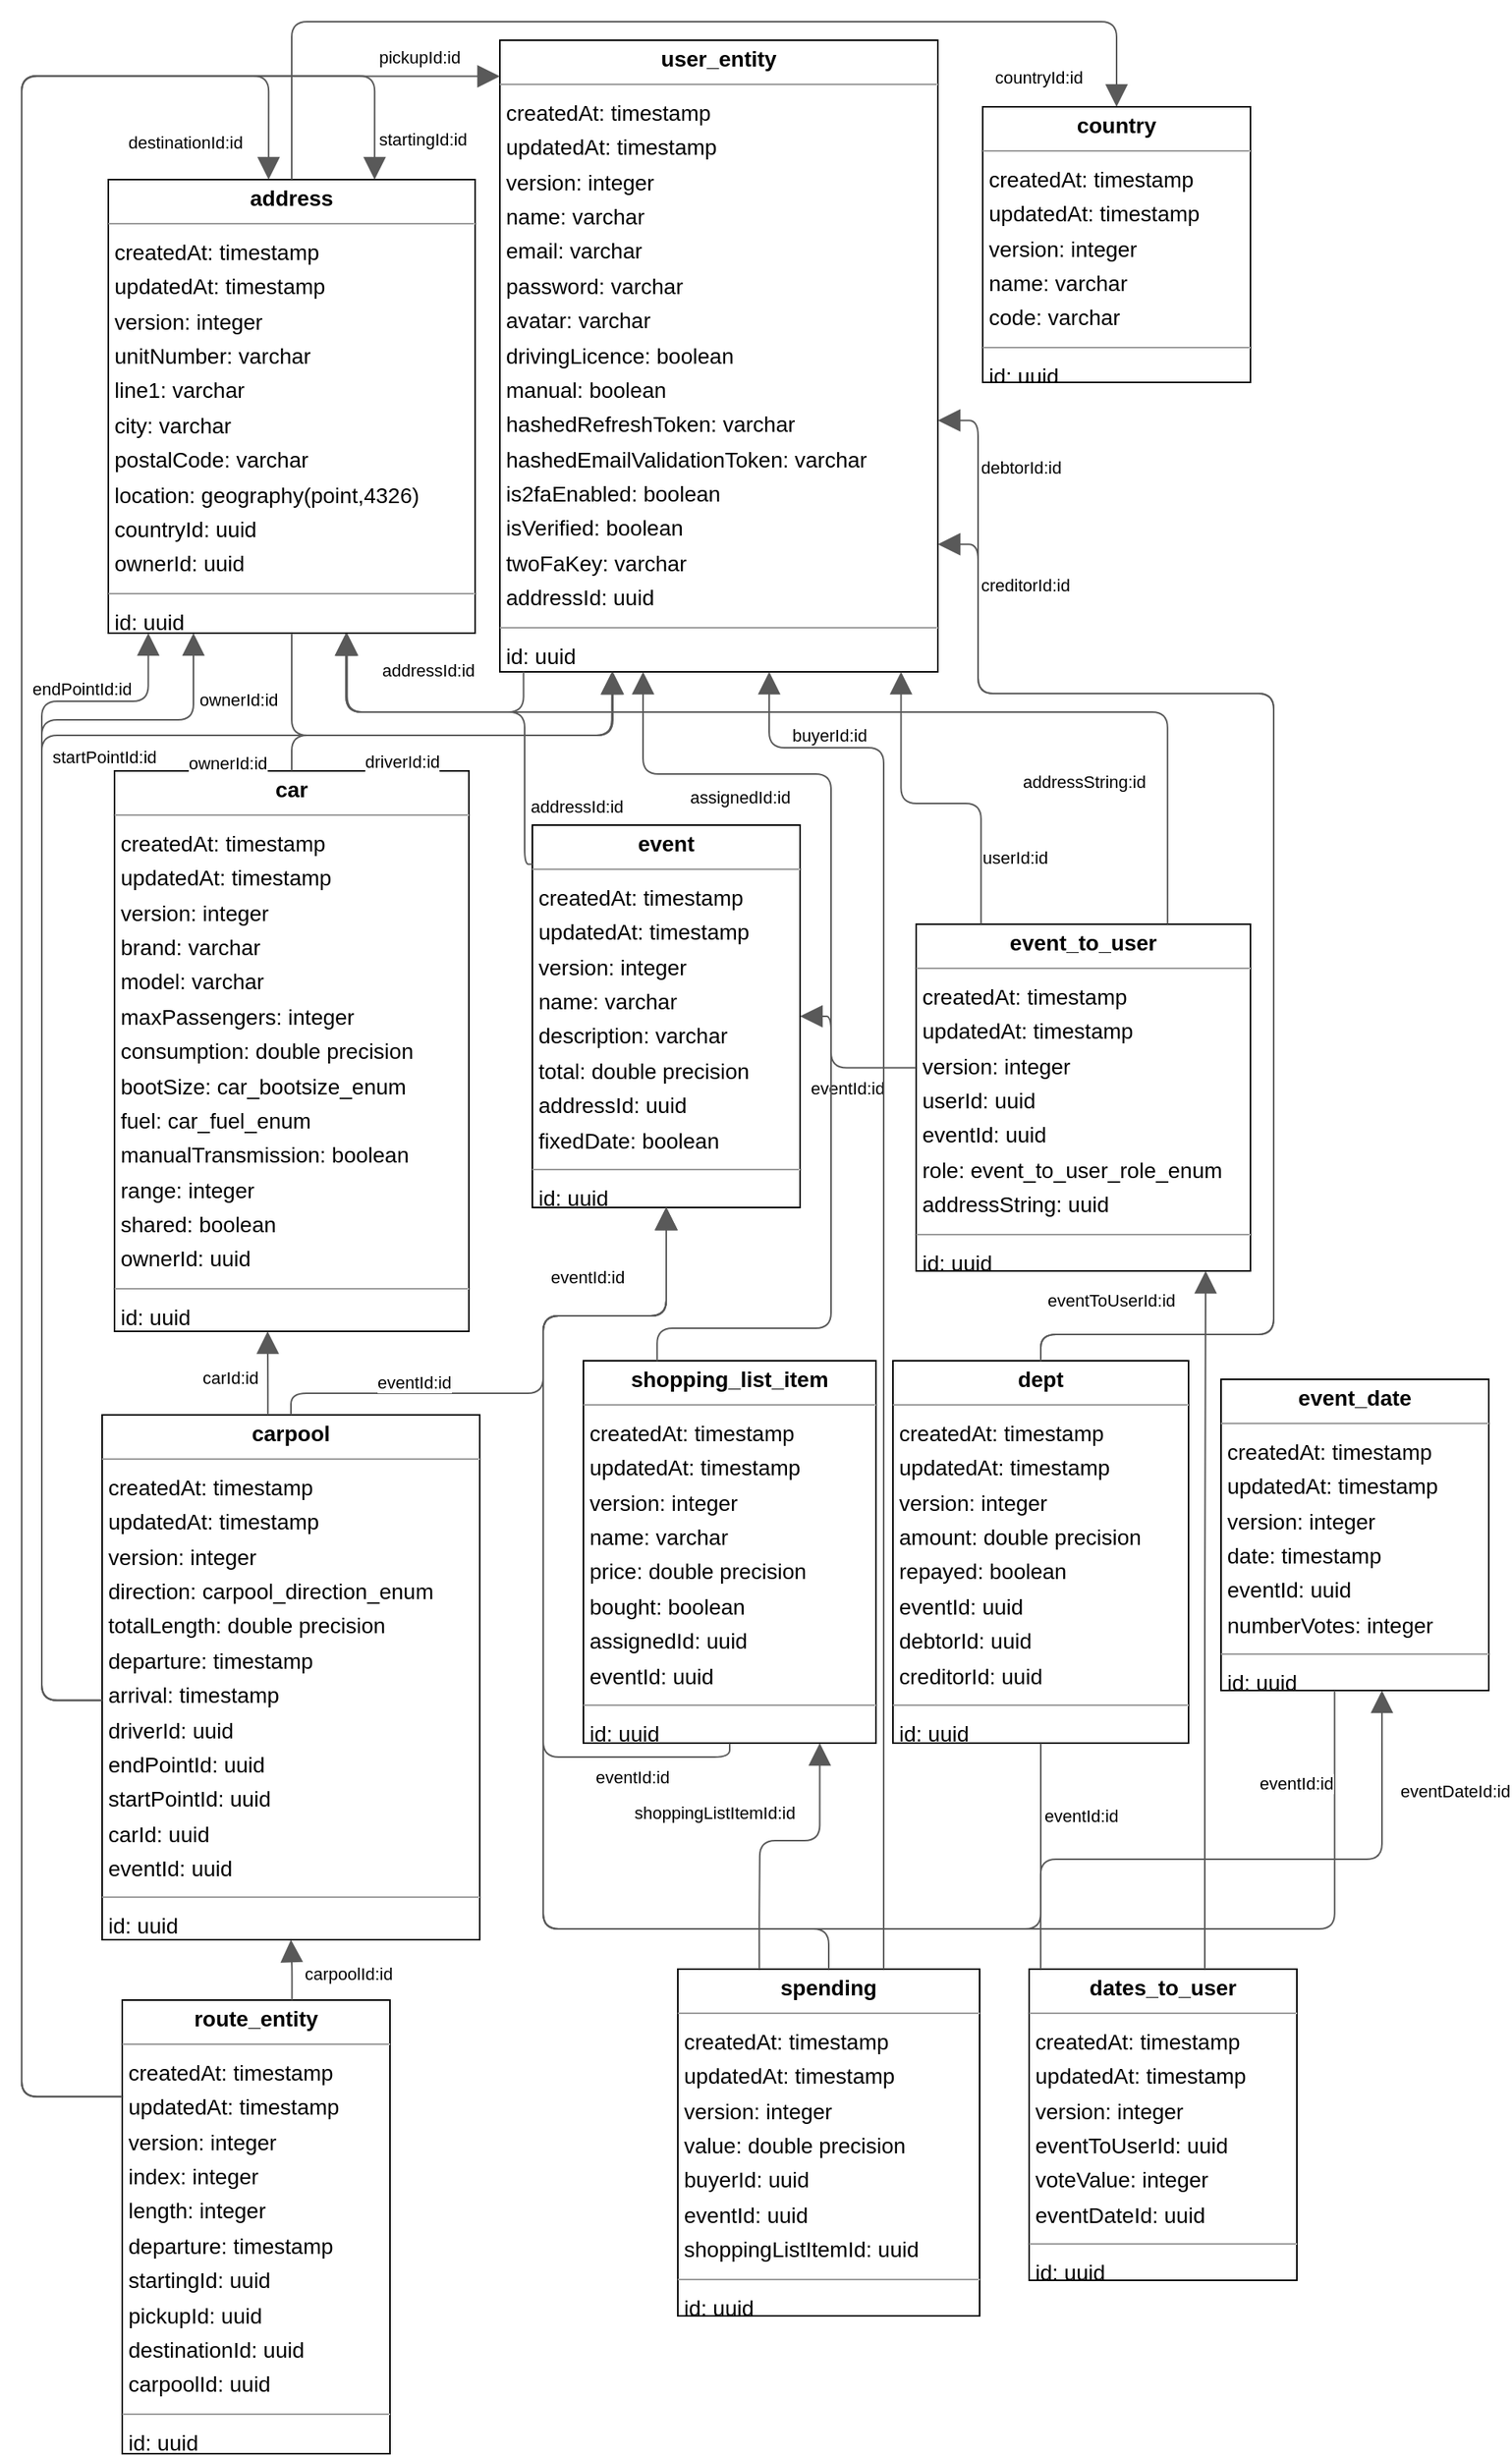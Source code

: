 <mxGraphModel dx="0" dy="0" grid="1" gridSize="10" guides="1" tooltips="1" connect="1" arrows="1" fold="1" page="0" pageScale="1" background="none" math="0" shadow="0">
  <root>
    <mxCell id="0" />
    <mxCell id="1" parent="0" />
    <mxCell id="node12" parent="1" vertex="1" value="&lt;p style=&quot;margin:0px;margin-top:4px;text-align:center;&quot;&gt;&lt;b&gt;address&lt;/b&gt;&lt;/p&gt;&lt;hr size=&quot;1&quot;/&gt;&lt;p style=&quot;margin:0 0 0 4px;line-height:1.6;&quot;&gt; createdAt: timestamp&lt;br/&gt; updatedAt: timestamp&lt;br/&gt; version: integer&lt;br/&gt; unitNumber: varchar&lt;br/&gt; line1: varchar&lt;br/&gt; city: varchar&lt;br/&gt; postalCode: varchar&lt;br/&gt; location: geography(point,4326)&lt;br/&gt; countryId: uuid&lt;br/&gt; ownerId: uuid&lt;/p&gt;&lt;hr size=&quot;1&quot;/&gt;&lt;p style=&quot;margin:0 0 0 4px;line-height:1.6;&quot;&gt; id: uuid&lt;/p&gt;" style="verticalAlign=top;align=left;overflow=fill;fontSize=14;fontFamily=Helvetica;html=1;rounded=0;shadow=0;comic=0;labelBackgroundColor=none;strokeWidth=1;">
      <mxGeometry x="-32" y="1128" width="237" height="293" as="geometry" />
    </mxCell>
    <mxCell id="node1" parent="1" vertex="1" value="&lt;p style=&quot;margin:0px;margin-top:4px;text-align:center;&quot;&gt;&lt;b&gt;car&lt;/b&gt;&lt;/p&gt;&lt;hr size=&quot;1&quot;/&gt;&lt;p style=&quot;margin:0 0 0 4px;line-height:1.6;&quot;&gt; createdAt: timestamp&lt;br/&gt; updatedAt: timestamp&lt;br/&gt; version: integer&lt;br/&gt; brand: varchar&lt;br/&gt; model: varchar&lt;br/&gt; maxPassengers: integer&lt;br/&gt; consumption: double precision&lt;br/&gt; bootSize: car_bootsize_enum&lt;br/&gt; fuel: car_fuel_enum&lt;br/&gt; manualTransmission: boolean&lt;br/&gt; range: integer&lt;br/&gt; shared: boolean&lt;br/&gt; ownerId: uuid&lt;/p&gt;&lt;hr size=&quot;1&quot;/&gt;&lt;p style=&quot;margin:0 0 0 4px;line-height:1.6;&quot;&gt; id: uuid&lt;/p&gt;" style="verticalAlign=top;align=left;overflow=fill;fontSize=14;fontFamily=Helvetica;html=1;rounded=0;shadow=0;comic=0;labelBackgroundColor=none;strokeWidth=1;">
      <mxGeometry x="-28" y="1510" width="229" height="362" as="geometry" />
    </mxCell>
    <mxCell id="node10" parent="1" vertex="1" value="&lt;p style=&quot;margin:0px;margin-top:4px;text-align:center;&quot;&gt;&lt;b&gt;carpool&lt;/b&gt;&lt;/p&gt;&lt;hr size=&quot;1&quot;/&gt;&lt;p style=&quot;margin:0 0 0 4px;line-height:1.6;&quot;&gt; createdAt: timestamp&lt;br/&gt; updatedAt: timestamp&lt;br/&gt; version: integer&lt;br/&gt; direction: carpool_direction_enum&lt;br/&gt; totalLength: double precision&lt;br/&gt; departure: timestamp&lt;br/&gt; arrival: timestamp&lt;br/&gt; driverId: uuid&lt;br/&gt; endPointId: uuid&lt;br/&gt; startPointId: uuid&lt;br/&gt; carId: uuid&lt;br/&gt; eventId: uuid&lt;/p&gt;&lt;hr size=&quot;1&quot;/&gt;&lt;p style=&quot;margin:0 0 0 4px;line-height:1.6;&quot;&gt; id: uuid&lt;/p&gt;" style="verticalAlign=top;align=left;overflow=fill;fontSize=14;fontFamily=Helvetica;html=1;rounded=0;shadow=0;comic=0;labelBackgroundColor=none;strokeWidth=1;">
      <mxGeometry x="-36" y="1926" width="244" height="339" as="geometry" />
    </mxCell>
    <mxCell id="node4" parent="1" vertex="1" value="&lt;p style=&quot;margin:0px;margin-top:4px;text-align:center;&quot;&gt;&lt;b&gt;country&lt;/b&gt;&lt;/p&gt;&lt;hr size=&quot;1&quot;/&gt;&lt;p style=&quot;margin:0 0 0 4px;line-height:1.6;&quot;&gt; createdAt: timestamp&lt;br/&gt; updatedAt: timestamp&lt;br/&gt; version: integer&lt;br/&gt; name: varchar&lt;br/&gt; code: varchar&lt;/p&gt;&lt;hr size=&quot;1&quot;/&gt;&lt;p style=&quot;margin:0 0 0 4px;line-height:1.6;&quot;&gt; id: uuid&lt;/p&gt;" style="verticalAlign=top;align=left;overflow=fill;fontSize=14;fontFamily=Helvetica;html=1;rounded=0;shadow=0;comic=0;labelBackgroundColor=none;strokeWidth=1;">
      <mxGeometry x="533" y="1081" width="173" height="178" as="geometry" />
    </mxCell>
    <mxCell id="node0" parent="1" vertex="1" value="&lt;p style=&quot;margin:0px;margin-top:4px;text-align:center;&quot;&gt;&lt;b&gt;dates_to_user&lt;/b&gt;&lt;/p&gt;&lt;hr size=&quot;1&quot;/&gt;&lt;p style=&quot;margin:0 0 0 4px;line-height:1.6;&quot;&gt; createdAt: timestamp&lt;br/&gt; updatedAt: timestamp&lt;br/&gt; version: integer&lt;br/&gt; eventToUserId: uuid&lt;br/&gt; voteValue: integer&lt;br/&gt; eventDateId: uuid&lt;/p&gt;&lt;hr size=&quot;1&quot;/&gt;&lt;p style=&quot;margin:0 0 0 4px;line-height:1.6;&quot;&gt; id: uuid&lt;/p&gt;" style="verticalAlign=top;align=left;overflow=fill;fontSize=14;fontFamily=Helvetica;html=1;rounded=0;shadow=0;comic=0;labelBackgroundColor=none;strokeWidth=1;">
      <mxGeometry x="563" y="2284" width="173" height="201" as="geometry" />
    </mxCell>
    <mxCell id="node11" parent="1" vertex="1" value="&lt;p style=&quot;margin:0px;margin-top:4px;text-align:center;&quot;&gt;&lt;b&gt;dept&lt;/b&gt;&lt;/p&gt;&lt;hr size=&quot;1&quot;/&gt;&lt;p style=&quot;margin:0 0 0 4px;line-height:1.6;&quot;&gt; createdAt: timestamp&lt;br/&gt; updatedAt: timestamp&lt;br/&gt; version: integer&lt;br/&gt; amount: double precision&lt;br/&gt; repayed: boolean&lt;br/&gt; eventId: uuid&lt;br/&gt; debtorId: uuid&lt;br/&gt; creditorId: uuid&lt;/p&gt;&lt;hr size=&quot;1&quot;/&gt;&lt;p style=&quot;margin:0 0 0 4px;line-height:1.6;&quot;&gt; id: uuid&lt;/p&gt;" style="verticalAlign=top;align=left;overflow=fill;fontSize=14;fontFamily=Helvetica;html=1;rounded=0;shadow=0;comic=0;labelBackgroundColor=none;strokeWidth=1;">
      <mxGeometry x="475" y="1891" width="191" height="247" as="geometry" />
    </mxCell>
    <mxCell id="node5" parent="1" vertex="1" value="&lt;p style=&quot;margin:0px;margin-top:4px;text-align:center;&quot;&gt;&lt;b&gt;event&lt;/b&gt;&lt;/p&gt;&lt;hr size=&quot;1&quot;/&gt;&lt;p style=&quot;margin:0 0 0 4px;line-height:1.6;&quot;&gt; createdAt: timestamp&lt;br/&gt; updatedAt: timestamp&lt;br/&gt; version: integer&lt;br/&gt; name: varchar&lt;br/&gt; description: varchar&lt;br/&gt; total: double precision&lt;br/&gt; addressId: uuid&lt;br/&gt; fixedDate: boolean&lt;/p&gt;&lt;hr size=&quot;1&quot;/&gt;&lt;p style=&quot;margin:0 0 0 4px;line-height:1.6;&quot;&gt; id: uuid&lt;/p&gt;" style="verticalAlign=top;align=left;overflow=fill;fontSize=14;fontFamily=Helvetica;html=1;rounded=0;shadow=0;comic=0;labelBackgroundColor=none;strokeWidth=1;">
      <mxGeometry x="242" y="1545" width="173" height="247" as="geometry" />
    </mxCell>
    <mxCell id="node7" parent="1" vertex="1" value="&lt;p style=&quot;margin:0px;margin-top:4px;text-align:center;&quot;&gt;&lt;b&gt;event_date&lt;/b&gt;&lt;/p&gt;&lt;hr size=&quot;1&quot;/&gt;&lt;p style=&quot;margin:0 0 0 4px;line-height:1.6;&quot;&gt; createdAt: timestamp&lt;br/&gt; updatedAt: timestamp&lt;br/&gt; version: integer&lt;br/&gt; date: timestamp&lt;br/&gt; eventId: uuid&lt;br/&gt; numberVotes: integer&lt;/p&gt;&lt;hr size=&quot;1&quot;/&gt;&lt;p style=&quot;margin:0 0 0 4px;line-height:1.6;&quot;&gt; id: uuid&lt;/p&gt;" style="verticalAlign=top;align=left;overflow=fill;fontSize=14;fontFamily=Helvetica;html=1;rounded=0;shadow=0;comic=0;labelBackgroundColor=none;strokeWidth=1;">
      <mxGeometry x="687" y="1903" width="173" height="201" as="geometry" />
    </mxCell>
    <mxCell id="node6" parent="1" vertex="1" value="&lt;p style=&quot;margin:0px;margin-top:4px;text-align:center;&quot;&gt;&lt;b&gt;event_to_user&lt;/b&gt;&lt;/p&gt;&lt;hr size=&quot;1&quot;/&gt;&lt;p style=&quot;margin:0 0 0 4px;line-height:1.6;&quot;&gt; createdAt: timestamp&lt;br/&gt; updatedAt: timestamp&lt;br/&gt; version: integer&lt;br/&gt; userId: uuid&lt;br/&gt; eventId: uuid&lt;br/&gt; role: event_to_user_role_enum&lt;br/&gt; addressString: uuid&lt;/p&gt;&lt;hr size=&quot;1&quot;/&gt;&lt;p style=&quot;margin:0 0 0 4px;line-height:1.6;&quot;&gt; id: uuid&lt;/p&gt;" style="verticalAlign=top;align=left;overflow=fill;fontSize=14;fontFamily=Helvetica;html=1;rounded=0;shadow=0;comic=0;labelBackgroundColor=none;strokeWidth=1;">
      <mxGeometry x="490" y="1609" width="216" height="224" as="geometry" />
    </mxCell>
    <mxCell id="node9" parent="1" vertex="1" value="&lt;p style=&quot;margin:0px;margin-top:4px;text-align:center;&quot;&gt;&lt;b&gt;route_entity&lt;/b&gt;&lt;/p&gt;&lt;hr size=&quot;1&quot;/&gt;&lt;p style=&quot;margin:0 0 0 4px;line-height:1.6;&quot;&gt; createdAt: timestamp&lt;br/&gt; updatedAt: timestamp&lt;br/&gt; version: integer&lt;br/&gt; index: integer&lt;br/&gt; length: integer&lt;br/&gt; departure: timestamp&lt;br/&gt; startingId: uuid&lt;br/&gt; pickupId: uuid&lt;br/&gt; destinationId: uuid&lt;br/&gt; carpoolId: uuid&lt;/p&gt;&lt;hr size=&quot;1&quot;/&gt;&lt;p style=&quot;margin:0 0 0 4px;line-height:1.6;&quot;&gt; id: uuid&lt;/p&gt;" style="verticalAlign=top;align=left;overflow=fill;fontSize=14;fontFamily=Helvetica;html=1;rounded=0;shadow=0;comic=0;labelBackgroundColor=none;strokeWidth=1;">
      <mxGeometry x="-23" y="2304" width="173" height="293" as="geometry" />
    </mxCell>
    <mxCell id="node8" parent="1" vertex="1" value="&lt;p style=&quot;margin:0px;margin-top:4px;text-align:center;&quot;&gt;&lt;b&gt;shopping_list_item&lt;/b&gt;&lt;/p&gt;&lt;hr size=&quot;1&quot;/&gt;&lt;p style=&quot;margin:0 0 0 4px;line-height:1.6;&quot;&gt; createdAt: timestamp&lt;br/&gt; updatedAt: timestamp&lt;br/&gt; version: integer&lt;br/&gt; name: varchar&lt;br/&gt; price: double precision&lt;br/&gt; bought: boolean&lt;br/&gt; assignedId: uuid&lt;br/&gt; eventId: uuid&lt;/p&gt;&lt;hr size=&quot;1&quot;/&gt;&lt;p style=&quot;margin:0 0 0 4px;line-height:1.6;&quot;&gt; id: uuid&lt;/p&gt;" style="verticalAlign=top;align=left;overflow=fill;fontSize=14;fontFamily=Helvetica;html=1;rounded=0;shadow=0;comic=0;labelBackgroundColor=none;strokeWidth=1;">
      <mxGeometry x="275" y="1891" width="189" height="247" as="geometry" />
    </mxCell>
    <mxCell id="node2" parent="1" vertex="1" value="&lt;p style=&quot;margin:0px;margin-top:4px;text-align:center;&quot;&gt;&lt;b&gt;spending&lt;/b&gt;&lt;/p&gt;&lt;hr size=&quot;1&quot;/&gt;&lt;p style=&quot;margin:0 0 0 4px;line-height:1.6;&quot;&gt; createdAt: timestamp&lt;br/&gt; updatedAt: timestamp&lt;br/&gt; version: integer&lt;br/&gt; value: double precision&lt;br/&gt; buyerId: uuid&lt;br/&gt; eventId: uuid&lt;br/&gt; shoppingListItemId: uuid&lt;/p&gt;&lt;hr size=&quot;1&quot;/&gt;&lt;p style=&quot;margin:0 0 0 4px;line-height:1.6;&quot;&gt; id: uuid&lt;/p&gt;" style="verticalAlign=top;align=left;overflow=fill;fontSize=14;fontFamily=Helvetica;html=1;rounded=0;shadow=0;comic=0;labelBackgroundColor=none;strokeWidth=1;">
      <mxGeometry x="336" y="2284" width="195" height="224" as="geometry" />
    </mxCell>
    <mxCell id="node3" parent="1" vertex="1" value="&lt;p style=&quot;margin:0px;margin-top:4px;text-align:center;&quot;&gt;&lt;b&gt;user_entity&lt;/b&gt;&lt;/p&gt;&lt;hr size=&quot;1&quot;/&gt;&lt;p style=&quot;margin:0 0 0 4px;line-height:1.6;&quot;&gt; createdAt: timestamp&lt;br/&gt; updatedAt: timestamp&lt;br/&gt; version: integer&lt;br/&gt; name: varchar&lt;br/&gt; email: varchar&lt;br/&gt; password: varchar&lt;br/&gt; avatar: varchar&lt;br/&gt; drivingLicence: boolean&lt;br/&gt; manual: boolean&lt;br/&gt; hashedRefreshToken: varchar&lt;br/&gt; hashedEmailValidationToken: varchar&lt;br/&gt; is2faEnabled: boolean&lt;br/&gt; isVerified: boolean&lt;br/&gt; twoFaKey: varchar&lt;br/&gt; addressId: uuid&lt;/p&gt;&lt;hr size=&quot;1&quot;/&gt;&lt;p style=&quot;margin:0 0 0 4px;line-height:1.6;&quot;&gt; id: uuid&lt;/p&gt;" style="verticalAlign=top;align=left;overflow=fill;fontSize=14;fontFamily=Helvetica;html=1;rounded=0;shadow=0;comic=0;labelBackgroundColor=none;strokeWidth=1;">
      <mxGeometry x="221" y="1038" width="283" height="408" as="geometry" />
    </mxCell>
    <mxCell id="edge8" edge="1" value="" parent="1" source="node12" target="node4" style="html=1;rounded=1;edgeStyle=orthogonalEdgeStyle;dashed=0;startArrow=none;endArrow=block;endSize=12;strokeColor=#595959;exitX=0.500;exitY=0.000;exitDx=0;exitDy=0;entryX=0.500;entryY=0.000;entryDx=0;entryDy=0;">
      <mxGeometry width="50" height="50" relative="1" as="geometry">
        <Array as="points">
          <mxPoint x="87" y="1026" />
          <mxPoint x="619" y="1026" />
        </Array>
      </mxGeometry>
    </mxCell>
    <mxCell id="label50" parent="edge8" vertex="1" connectable="0" value="countryId:id" style="edgeLabel;resizable=0;html=1;align=left;verticalAlign=top;strokeColor=default;">
      <mxGeometry x="539" y="1049" as="geometry" />
    </mxCell>
    <mxCell id="edge24" edge="1" value="" parent="1" source="node12" target="node3" style="html=1;rounded=1;edgeStyle=orthogonalEdgeStyle;dashed=0;startArrow=none;endArrow=block;endSize=12;strokeColor=#595959;exitX=0.500;exitY=1.000;exitDx=0;exitDy=0;entryX=0.256;entryY=1.000;entryDx=0;entryDy=0;">
      <mxGeometry width="50" height="50" relative="1" as="geometry">
        <Array as="points">
          <mxPoint x="87" y="1487" />
          <mxPoint x="294" y="1487" />
        </Array>
      </mxGeometry>
    </mxCell>
    <mxCell id="label146" parent="edge24" vertex="1" connectable="0" value="ownerId:id" style="edgeLabel;resizable=0;html=1;align=left;verticalAlign=top;strokeColor=default;">
      <mxGeometry x="25" y="1451" as="geometry" />
    </mxCell>
    <mxCell id="edge12" edge="1" value="" parent="1" source="node1" target="node3" style="html=1;rounded=1;edgeStyle=orthogonalEdgeStyle;dashed=0;startArrow=none;endArrow=block;endSize=12;strokeColor=#595959;exitX=0.500;exitY=0.000;exitDx=0;exitDy=0;entryX=0.258;entryY=1.000;entryDx=0;entryDy=0;">
      <mxGeometry width="50" height="50" relative="1" as="geometry">
        <Array as="points">
          <mxPoint x="87" y="1487" />
          <mxPoint x="294" y="1487" />
        </Array>
      </mxGeometry>
    </mxCell>
    <mxCell id="label74" parent="edge12" vertex="1" connectable="0" value="ownerId:id" style="edgeLabel;resizable=0;html=1;align=left;verticalAlign=top;strokeColor=default;">
      <mxGeometry x="18" y="1492" as="geometry" />
    </mxCell>
    <mxCell id="edge21" edge="1" value="" parent="1" source="node10" target="node12" style="html=1;rounded=1;edgeStyle=orthogonalEdgeStyle;dashed=0;startArrow=none;endArrow=block;endSize=12;strokeColor=#595959;exitX=0.000;exitY=0.544;exitDx=0;exitDy=0;entryX=0.228;entryY=1.000;entryDx=0;entryDy=0;">
      <mxGeometry width="50" height="50" relative="1" as="geometry">
        <Array as="points">
          <mxPoint x="-75" y="2111" />
          <mxPoint x="-75" y="1477" />
          <mxPoint x="23" y="1477" />
        </Array>
      </mxGeometry>
    </mxCell>
    <mxCell id="label128" parent="edge21" vertex="1" connectable="0" value="startPointId:id" style="edgeLabel;resizable=0;html=1;align=left;verticalAlign=top;strokeColor=default;">
      <mxGeometry x="-70" y="1488" as="geometry" />
    </mxCell>
    <mxCell id="edge25" edge="1" value="" parent="1" source="node10" target="node12" style="html=1;rounded=1;edgeStyle=orthogonalEdgeStyle;dashed=0;startArrow=none;endArrow=block;endSize=12;strokeColor=#595959;exitX=0.000;exitY=0.544;exitDx=0;exitDy=0;entryX=0.109;entryY=1.000;entryDx=0;entryDy=0;">
      <mxGeometry width="50" height="50" relative="1" as="geometry">
        <Array as="points">
          <mxPoint x="-75" y="2111" />
          <mxPoint x="-75" y="1465" />
          <mxPoint x="-6" y="1465" />
        </Array>
      </mxGeometry>
    </mxCell>
    <mxCell id="label152" parent="edge25" vertex="1" connectable="0" value="endPointId:id" style="edgeLabel;resizable=0;html=1;align=left;verticalAlign=top;strokeColor=default;">
      <mxGeometry x="-83" y="1444" as="geometry" />
    </mxCell>
    <mxCell id="edge4" edge="1" value="" parent="1" source="node10" target="node1" style="html=1;rounded=1;edgeStyle=orthogonalEdgeStyle;dashed=0;startArrow=none;endArrow=block;endSize=12;strokeColor=#595959;exitX=0.439;exitY=0.000;exitDx=0;exitDy=0;entryX=0.432;entryY=1.000;entryDx=0;entryDy=0;">
      <mxGeometry width="50" height="50" relative="1" as="geometry">
        <Array as="points" />
      </mxGeometry>
    </mxCell>
    <mxCell id="label26" parent="edge4" vertex="1" connectable="0" value="carId:id" style="edgeLabel;resizable=0;html=1;align=left;verticalAlign=top;strokeColor=default;">
      <mxGeometry x="27" y="1889" as="geometry" />
    </mxCell>
    <mxCell id="edge15" edge="1" value="" parent="1" source="node10" target="node5" style="html=1;rounded=1;edgeStyle=orthogonalEdgeStyle;dashed=0;startArrow=none;endArrow=block;endSize=12;strokeColor=#595959;exitX=0.500;exitY=0.000;exitDx=0;exitDy=0;entryX=0.500;entryY=1.000;entryDx=0;entryDy=0;">
      <mxGeometry width="50" height="50" relative="1" as="geometry">
        <Array as="points">
          <mxPoint x="86" y="1912" />
          <mxPoint x="249" y="1912" />
          <mxPoint x="249" y="1862" />
          <mxPoint x="328" y="1862" />
        </Array>
      </mxGeometry>
    </mxCell>
    <mxCell id="label92" parent="edge15" vertex="1" connectable="0" value="eventId:id" style="edgeLabel;resizable=0;html=1;align=left;verticalAlign=top;strokeColor=default;">
      <mxGeometry x="140" y="1892" as="geometry" />
    </mxCell>
    <mxCell id="edge26" edge="1" value="" parent="1" source="node10" target="node3" style="html=1;rounded=1;edgeStyle=orthogonalEdgeStyle;dashed=0;startArrow=none;endArrow=block;endSize=12;strokeColor=#595959;exitX=0.000;exitY=0.544;exitDx=0;exitDy=0;entryX=0.256;entryY=1.000;entryDx=0;entryDy=0;">
      <mxGeometry width="50" height="50" relative="1" as="geometry">
        <Array as="points">
          <mxPoint x="-75" y="2111" />
          <mxPoint x="-75" y="1487" />
          <mxPoint x="294" y="1487" />
        </Array>
      </mxGeometry>
    </mxCell>
    <mxCell id="label158" parent="edge26" vertex="1" connectable="0" value="driverId:id" style="edgeLabel;resizable=0;html=1;align=left;verticalAlign=top;strokeColor=default;">
      <mxGeometry x="132" y="1491" as="geometry" />
    </mxCell>
    <mxCell id="edge10" edge="1" value="" parent="1" source="node0" target="node7" style="html=1;rounded=1;edgeStyle=orthogonalEdgeStyle;dashed=0;startArrow=none;endArrow=block;endSize=12;strokeColor=#595959;exitX=0.043;exitY=0.000;exitDx=0;exitDy=0;entryX=0.601;entryY=1.000;entryDx=0;entryDy=0;">
      <mxGeometry width="50" height="50" relative="1" as="geometry">
        <Array as="points">
          <mxPoint x="571" y="2213" />
          <mxPoint x="791" y="2213" />
        </Array>
      </mxGeometry>
    </mxCell>
    <mxCell id="label62" parent="edge10" vertex="1" connectable="0" value="eventDateId:id" style="edgeLabel;resizable=0;html=1;align=left;verticalAlign=top;strokeColor=default;">
      <mxGeometry x="801" y="2156" as="geometry" />
    </mxCell>
    <mxCell id="edge13" edge="1" value="" parent="1" source="node0" target="node6" style="html=1;rounded=1;edgeStyle=orthogonalEdgeStyle;dashed=0;startArrow=none;endArrow=block;endSize=12;strokeColor=#595959;exitX=0.656;exitY=0.000;exitDx=0;exitDy=0;entryX=0.866;entryY=1.000;entryDx=0;entryDy=0;">
      <mxGeometry width="50" height="50" relative="1" as="geometry">
        <Array as="points" />
      </mxGeometry>
    </mxCell>
    <mxCell id="label80" parent="edge13" vertex="1" connectable="0" value="eventToUserId:id" style="edgeLabel;resizable=0;html=1;align=left;verticalAlign=top;strokeColor=default;">
      <mxGeometry x="573" y="1839" as="geometry" />
    </mxCell>
    <mxCell id="edge18" edge="1" value="" parent="1" source="node11" target="node5" style="html=1;rounded=1;edgeStyle=orthogonalEdgeStyle;dashed=0;startArrow=none;endArrow=block;endSize=12;strokeColor=#595959;exitX=0.500;exitY=1.000;exitDx=0;exitDy=0;entryX=0.500;entryY=1.000;entryDx=0;entryDy=0;">
      <mxGeometry width="50" height="50" relative="1" as="geometry">
        <Array as="points">
          <mxPoint x="571" y="2258" />
          <mxPoint x="249" y="2258" />
          <mxPoint x="249" y="1862" />
          <mxPoint x="328" y="1862" />
        </Array>
      </mxGeometry>
    </mxCell>
    <mxCell id="label110" parent="edge18" vertex="1" connectable="0" value="eventId:id" style="edgeLabel;resizable=0;html=1;align=left;verticalAlign=top;strokeColor=default;">
      <mxGeometry x="571" y="2172" as="geometry" />
    </mxCell>
    <mxCell id="edge3" edge="1" value="" parent="1" source="node11" target="node3" style="html=1;rounded=1;edgeStyle=orthogonalEdgeStyle;dashed=0;startArrow=none;endArrow=block;endSize=12;strokeColor=#595959;exitX=0.500;exitY=0.000;exitDx=0;exitDy=0;entryX=1.000;entryY=0.602;entryDx=0;entryDy=0;">
      <mxGeometry width="50" height="50" relative="1" as="geometry">
        <Array as="points">
          <mxPoint x="571" y="1874" />
          <mxPoint x="721" y="1874" />
          <mxPoint x="721" y="1460" />
          <mxPoint x="530" y="1460" />
          <mxPoint x="530" y="1284" />
        </Array>
      </mxGeometry>
    </mxCell>
    <mxCell id="label20" parent="edge3" vertex="1" connectable="0" value="debtorId:id" style="edgeLabel;resizable=0;html=1;align=left;verticalAlign=top;strokeColor=default;">
      <mxGeometry x="530" y="1301" as="geometry" />
    </mxCell>
    <mxCell id="edge19" edge="1" value="" parent="1" source="node11" target="node3" style="html=1;rounded=1;edgeStyle=orthogonalEdgeStyle;dashed=0;startArrow=none;endArrow=block;endSize=12;strokeColor=#595959;exitX=0.500;exitY=0.000;exitDx=0;exitDy=0;entryX=1.000;entryY=0.798;entryDx=0;entryDy=0;">
      <mxGeometry width="50" height="50" relative="1" as="geometry">
        <Array as="points">
          <mxPoint x="571" y="1874" />
          <mxPoint x="721" y="1874" />
          <mxPoint x="721" y="1460" />
          <mxPoint x="530" y="1460" />
          <mxPoint x="530" y="1364" />
        </Array>
      </mxGeometry>
    </mxCell>
    <mxCell id="label116" parent="edge19" vertex="1" connectable="0" value="creditorId:id" style="edgeLabel;resizable=0;html=1;align=left;verticalAlign=top;strokeColor=default;">
      <mxGeometry x="530" y="1377" as="geometry" />
    </mxCell>
    <mxCell id="edge17" edge="1" value="" parent="1" source="node5" target="node12" style="html=1;rounded=1;edgeStyle=orthogonalEdgeStyle;dashed=0;startArrow=none;endArrow=block;endSize=12;strokeColor=#595959;exitX=0.000;exitY=0.102;exitDx=0;exitDy=0;entryX=0.651;entryY=1.000;entryDx=0;entryDy=0;">
      <mxGeometry width="50" height="50" relative="1" as="geometry">
        <Array as="points">
          <mxPoint x="237" y="1570" />
          <mxPoint x="237" y="1472" />
          <mxPoint x="123" y="1472" />
        </Array>
      </mxGeometry>
    </mxCell>
    <mxCell id="label104" parent="edge17" vertex="1" connectable="0" value="addressId:id" style="edgeLabel;resizable=0;html=1;align=left;verticalAlign=top;strokeColor=default;">
      <mxGeometry x="239" y="1520" as="geometry" />
    </mxCell>
    <mxCell id="edge1" edge="1" value="" parent="1" source="node7" target="node5" style="html=1;rounded=1;edgeStyle=orthogonalEdgeStyle;dashed=0;startArrow=none;endArrow=block;endSize=12;strokeColor=#595959;exitX=0.424;exitY=1.000;exitDx=0;exitDy=0;entryX=0.500;entryY=1.000;entryDx=0;entryDy=0;">
      <mxGeometry width="50" height="50" relative="1" as="geometry">
        <Array as="points">
          <mxPoint x="761" y="2258" />
          <mxPoint x="249" y="2258" />
          <mxPoint x="249" y="1862" />
          <mxPoint x="328" y="1862" />
        </Array>
      </mxGeometry>
    </mxCell>
    <mxCell id="label8" parent="edge1" vertex="1" connectable="0" value="eventId:id" style="edgeLabel;resizable=0;html=1;align=left;verticalAlign=top;strokeColor=default;">
      <mxGeometry x="710" y="2151" as="geometry" />
    </mxCell>
    <mxCell id="edge11" edge="1" value="" parent="1" source="node6" target="node12" style="html=1;rounded=1;edgeStyle=orthogonalEdgeStyle;dashed=0;startArrow=none;endArrow=block;endSize=12;strokeColor=#595959;exitX=0.752;exitY=0.000;exitDx=0;exitDy=0;entryX=0.648;entryY=1.000;entryDx=0;entryDy=0;">
      <mxGeometry width="50" height="50" relative="1" as="geometry">
        <Array as="points">
          <mxPoint x="652" y="1472" />
          <mxPoint x="122" y="1472" />
        </Array>
      </mxGeometry>
    </mxCell>
    <mxCell id="label68" parent="edge11" vertex="1" connectable="0" value="addressString:id" style="edgeLabel;resizable=0;html=1;align=left;verticalAlign=top;strokeColor=default;">
      <mxGeometry x="557" y="1504" as="geometry" />
    </mxCell>
    <mxCell id="edge9" edge="1" value="" parent="1" source="node6" target="node5" style="html=1;rounded=1;edgeStyle=orthogonalEdgeStyle;dashed=0;startArrow=none;endArrow=block;endSize=12;strokeColor=#595959;exitX=0.000;exitY=0.414;exitDx=0;exitDy=0;entryX=1.000;entryY=0.500;entryDx=0;entryDy=0;">
      <mxGeometry width="50" height="50" relative="1" as="geometry">
        <Array as="points">
          <mxPoint x="435" y="1702" />
          <mxPoint x="435" y="1668" />
        </Array>
      </mxGeometry>
    </mxCell>
    <mxCell id="label56" parent="edge9" vertex="1" connectable="0" value="eventId:id" style="edgeLabel;resizable=0;html=1;align=left;verticalAlign=top;strokeColor=default;">
      <mxGeometry x="420" y="1702" as="geometry" />
    </mxCell>
    <mxCell id="edge6" edge="1" value="" parent="1" source="node6" target="node3" style="html=1;rounded=1;edgeStyle=orthogonalEdgeStyle;dashed=0;startArrow=none;endArrow=block;endSize=12;strokeColor=#595959;exitX=0.194;exitY=0.000;exitDx=0;exitDy=0;entryX=0.916;entryY=1.000;entryDx=0;entryDy=0;">
      <mxGeometry width="50" height="50" relative="1" as="geometry">
        <Array as="points">
          <mxPoint x="531" y="1531" />
          <mxPoint x="480" y="1531" />
        </Array>
      </mxGeometry>
    </mxCell>
    <mxCell id="label38" parent="edge6" vertex="1" connectable="0" value="userId:id" style="edgeLabel;resizable=0;html=1;align=left;verticalAlign=top;strokeColor=default;">
      <mxGeometry x="531" y="1553" as="geometry" />
    </mxCell>
    <mxCell id="edge16" edge="1" value="" parent="1" source="node9" target="node12" style="html=1;rounded=1;edgeStyle=orthogonalEdgeStyle;dashed=0;startArrow=none;endArrow=block;endSize=12;strokeColor=#595959;exitX=0.000;exitY=0.213;exitDx=0;exitDy=0;entryX=0.726;entryY=0.000;entryDx=0;entryDy=0;">
      <mxGeometry width="50" height="50" relative="1" as="geometry">
        <Array as="points">
          <mxPoint x="-88" y="2366" />
          <mxPoint x="-88" y="1061" />
          <mxPoint x="141" y="1061" />
        </Array>
      </mxGeometry>
    </mxCell>
    <mxCell id="label98" parent="edge16" vertex="1" connectable="0" value="startingId:id" style="edgeLabel;resizable=0;html=1;align=left;verticalAlign=top;strokeColor=default;">
      <mxGeometry x="141" y="1089" as="geometry" />
    </mxCell>
    <mxCell id="edge23" edge="1" value="" parent="1" source="node9" target="node12" style="html=1;rounded=1;edgeStyle=orthogonalEdgeStyle;dashed=0;startArrow=none;endArrow=block;endSize=12;strokeColor=#595959;exitX=0.000;exitY=0.213;exitDx=0;exitDy=0;entryX=0.437;entryY=0.000;entryDx=0;entryDy=0;">
      <mxGeometry width="50" height="50" relative="1" as="geometry">
        <Array as="points">
          <mxPoint x="-88" y="2366" />
          <mxPoint x="-88" y="1061" />
          <mxPoint x="72" y="1061" />
        </Array>
      </mxGeometry>
    </mxCell>
    <mxCell id="label140" parent="edge23" vertex="1" connectable="0" value="destinationId:id" style="edgeLabel;resizable=0;html=1;align=left;verticalAlign=top;strokeColor=default;">
      <mxGeometry x="-21" y="1091" as="geometry" />
    </mxCell>
    <mxCell id="edge7" edge="1" value="" parent="1" source="node9" target="node10" style="html=1;rounded=1;edgeStyle=orthogonalEdgeStyle;dashed=0;startArrow=none;endArrow=block;endSize=12;strokeColor=#595959;exitX=0.634;exitY=0.000;exitDx=0;exitDy=0;entryX=0.500;entryY=1.000;entryDx=0;entryDy=0;">
      <mxGeometry width="50" height="50" relative="1" as="geometry">
        <Array as="points" />
      </mxGeometry>
    </mxCell>
    <mxCell id="label44" parent="edge7" vertex="1" connectable="0" value="carpoolId:id" style="edgeLabel;resizable=0;html=1;align=left;verticalAlign=top;strokeColor=default;">
      <mxGeometry x="93" y="2274" as="geometry" />
    </mxCell>
    <mxCell id="edge27" edge="1" value="" parent="1" source="node9" target="node3" style="html=1;rounded=1;edgeStyle=orthogonalEdgeStyle;dashed=0;startArrow=none;endArrow=block;endSize=12;strokeColor=#595959;exitX=0.000;exitY=0.213;exitDx=0;exitDy=0;entryX=0.000;entryY=0.057;entryDx=0;entryDy=0;">
      <mxGeometry width="50" height="50" relative="1" as="geometry">
        <Array as="points">
          <mxPoint x="-88" y="2366" />
          <mxPoint x="-88" y="1061" />
        </Array>
      </mxGeometry>
    </mxCell>
    <mxCell id="label164" parent="edge27" vertex="1" connectable="0" value="pickupId:id" style="edgeLabel;resizable=0;html=1;align=left;verticalAlign=top;strokeColor=default;">
      <mxGeometry x="141" y="1036" as="geometry" />
    </mxCell>
    <mxCell id="edge5" edge="1" value="" parent="1" source="node8" target="node5" style="html=1;rounded=1;edgeStyle=orthogonalEdgeStyle;dashed=0;startArrow=none;endArrow=block;endSize=12;strokeColor=#595959;exitX=0.500;exitY=1.000;exitDx=0;exitDy=0;entryX=0.500;entryY=1.000;entryDx=0;entryDy=0;">
      <mxGeometry width="50" height="50" relative="1" as="geometry">
        <Array as="points">
          <mxPoint x="369" y="2147" />
          <mxPoint x="249" y="2147" />
          <mxPoint x="249" y="1862" />
          <mxPoint x="328" y="1862" />
        </Array>
      </mxGeometry>
    </mxCell>
    <mxCell id="label32" parent="edge5" vertex="1" connectable="0" value="eventId:id" style="edgeLabel;resizable=0;html=1;align=left;verticalAlign=top;strokeColor=default;">
      <mxGeometry x="281" y="2147" as="geometry" />
    </mxCell>
    <mxCell id="edge0" edge="1" value="" parent="1" source="node8" target="node3" style="html=1;rounded=1;edgeStyle=orthogonalEdgeStyle;dashed=0;startArrow=none;endArrow=block;endSize=12;strokeColor=#595959;exitX=0.252;exitY=0.000;exitDx=0;exitDy=0;entryX=0.327;entryY=1.000;entryDx=0;entryDy=0;">
      <mxGeometry width="50" height="50" relative="1" as="geometry">
        <Array as="points">
          <mxPoint x="322" y="1870" />
          <mxPoint x="435" y="1870" />
          <mxPoint x="435" y="1512" />
          <mxPoint x="314" y="1512" />
        </Array>
      </mxGeometry>
    </mxCell>
    <mxCell id="label2" parent="edge0" vertex="1" connectable="0" value="assignedId:id" style="edgeLabel;resizable=0;html=1;align=left;verticalAlign=top;strokeColor=default;">
      <mxGeometry x="342" y="1514" as="geometry" />
    </mxCell>
    <mxCell id="edge14" edge="1" value="" parent="1" source="node2" target="node5" style="html=1;rounded=1;edgeStyle=orthogonalEdgeStyle;dashed=0;startArrow=none;endArrow=block;endSize=12;strokeColor=#595959;exitX=0.500;exitY=0.000;exitDx=0;exitDy=0;entryX=0.500;entryY=1.000;entryDx=0;entryDy=0;">
      <mxGeometry width="50" height="50" relative="1" as="geometry">
        <Array as="points">
          <mxPoint x="434" y="2258" />
          <mxPoint x="249" y="2258" />
          <mxPoint x="249" y="1862" />
          <mxPoint x="328" y="1862" />
        </Array>
      </mxGeometry>
    </mxCell>
    <mxCell id="label86" parent="edge14" vertex="1" connectable="0" value="eventId:id" style="edgeLabel;resizable=0;html=1;align=left;verticalAlign=top;strokeColor=default;">
      <mxGeometry x="252" y="1824" as="geometry" />
    </mxCell>
    <mxCell id="edge2" edge="1" value="" parent="1" source="node2" target="node8" style="html=1;rounded=1;edgeStyle=orthogonalEdgeStyle;dashed=0;startArrow=none;endArrow=block;endSize=12;strokeColor=#595959;exitX=0.270;exitY=0.000;exitDx=0;exitDy=0;entryX=0.808;entryY=1.000;entryDx=0;entryDy=0;">
      <mxGeometry width="50" height="50" relative="1" as="geometry">
        <Array as="points">
          <mxPoint x="389" y="2252" />
          <mxPoint x="389" y="2252" />
          <mxPoint x="389" y="2201" />
          <mxPoint x="427" y="2201" />
        </Array>
      </mxGeometry>
    </mxCell>
    <mxCell id="label14" parent="edge2" vertex="1" connectable="0" value="shoppingListItemId:id" style="edgeLabel;resizable=0;html=1;align=left;verticalAlign=top;strokeColor=default;">
      <mxGeometry x="306" y="2170" as="geometry" />
    </mxCell>
    <mxCell id="edge22" edge="1" value="" parent="1" source="node2" target="node3" style="html=1;rounded=1;edgeStyle=orthogonalEdgeStyle;dashed=0;startArrow=none;endArrow=block;endSize=12;strokeColor=#595959;exitX=0.682;exitY=0.000;exitDx=0;exitDy=0;entryX=0.615;entryY=1.000;entryDx=0;entryDy=0;">
      <mxGeometry width="50" height="50" relative="1" as="geometry">
        <Array as="points">
          <mxPoint x="469" y="1495" />
          <mxPoint x="395" y="1495" />
        </Array>
      </mxGeometry>
    </mxCell>
    <mxCell id="label134" parent="edge22" vertex="1" connectable="0" value="buyerId:id" style="edgeLabel;resizable=0;html=1;align=left;verticalAlign=top;strokeColor=default;">
      <mxGeometry x="408" y="1474" as="geometry" />
    </mxCell>
    <mxCell id="edge20" edge="1" value="" parent="1" source="node3" target="node12" style="html=1;rounded=1;edgeStyle=orthogonalEdgeStyle;dashed=0;startArrow=none;endArrow=block;endSize=12;strokeColor=#595959;exitX=0.054;exitY=1.000;exitDx=0;exitDy=0;entryX=0.648;entryY=1.000;entryDx=0;entryDy=0;">
      <mxGeometry width="50" height="50" relative="1" as="geometry">
        <Array as="points">
          <mxPoint x="237" y="1472" />
          <mxPoint x="122" y="1472" />
        </Array>
      </mxGeometry>
    </mxCell>
    <mxCell id="label122" parent="edge20" vertex="1" connectable="0" value="addressId:id" style="edgeLabel;resizable=0;html=1;align=left;verticalAlign=top;strokeColor=default;">
      <mxGeometry x="143" y="1432" as="geometry" />
    </mxCell>
  </root>
</mxGraphModel>